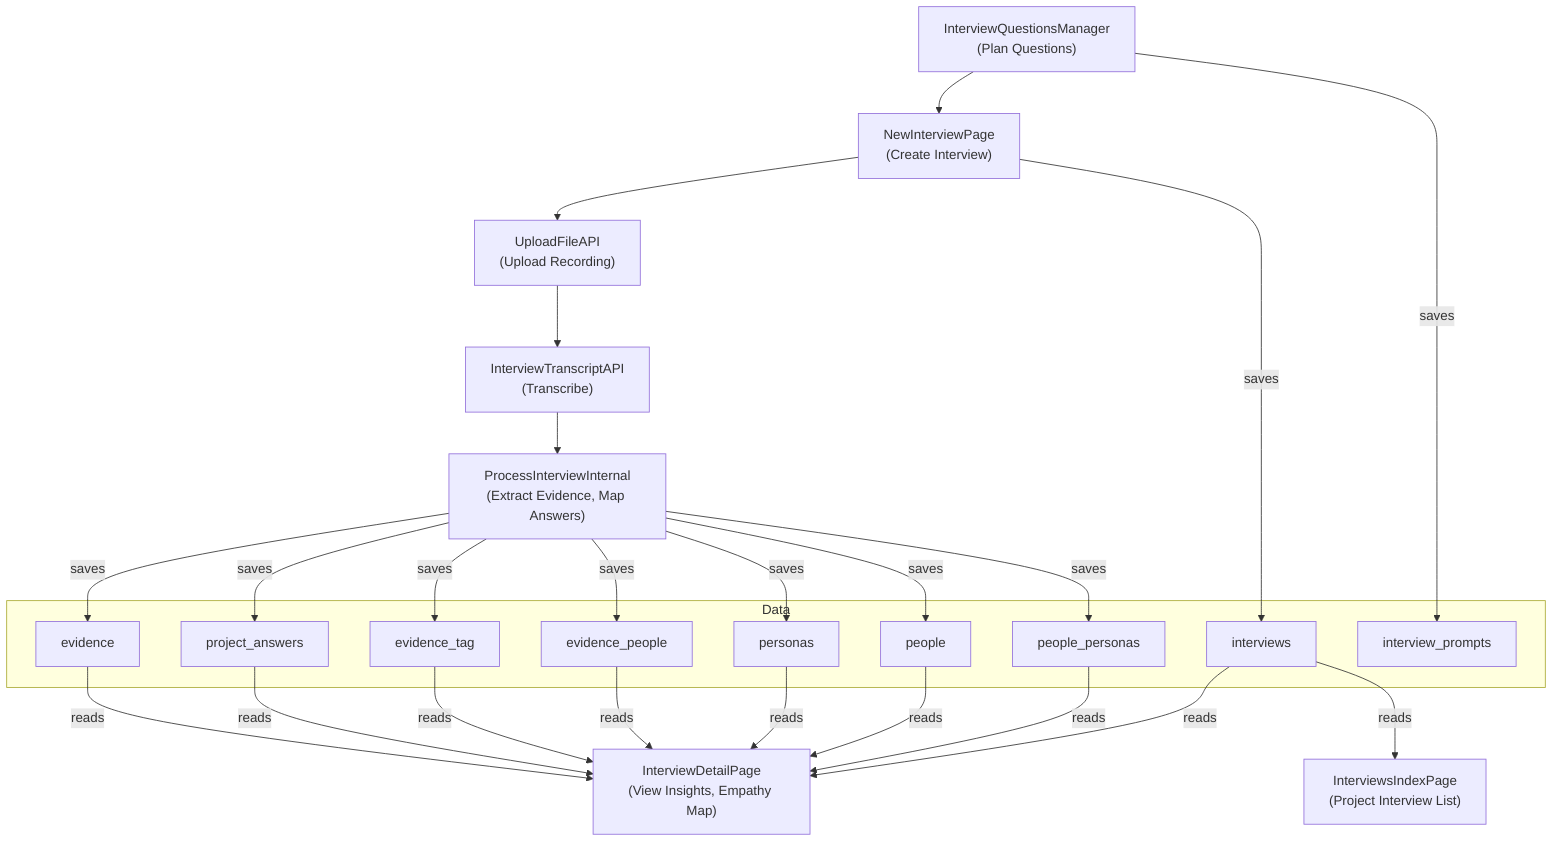 flowchart TD
  %% Pages / APIs / Services
  plan_mgr["InterviewQuestionsManager\n(Plan Questions)"] --> new_interview_page["NewInterviewPage\n(Create Interview)"]
  new_interview_page --> upload_file_api["UploadFileAPI\n(Upload Recording)"]
  upload_file_api --> transcript_api["InterviewTranscriptAPI\n(Transcribe)"]
  transcript_api --> process_svc["ProcessInterviewInternal\n(Extract Evidence, Map Answers)"]

  %% Data tables (unique IDs, grouped in subgraph)
  subgraph Data
    tbl_interviews["interviews"]
    tbl_interview_prompts["interview_prompts"]
    tbl_project_answers["project_answers"]
    tbl_evidence["evidence"]
    tbl_evidence_tag["evidence_tag"]
    tbl_evidence_people["evidence_people"]
    tbl_personas["personas"]
    tbl_people["people"]
    tbl_people_personas["people_personas"]
  end

  %% Writes from app/services to tables
  new_interview_page -- saves --> tbl_interviews
  plan_mgr -- saves --> tbl_interview_prompts
  process_svc -- saves --> tbl_evidence
  process_svc -- saves --> tbl_project_answers
  process_svc -- saves --> tbl_evidence_tag
  process_svc -- saves --> tbl_evidence_people
  process_svc -- saves --> tbl_personas
  process_svc -- saves --> tbl_people
  process_svc -- saves --> tbl_people_personas

  %% Detail & index pages (reads)
  interview_detail_page["InterviewDetailPage\n(View Insights, Empathy Map)"]
  interviews_index_page["InterviewsIndexPage\n(Project Interview List)"]

  %% Reads into detail page
  tbl_interviews -->|reads| interview_detail_page
  tbl_evidence -->|reads| interview_detail_page
  tbl_project_answers -->|reads| interview_detail_page
  tbl_evidence_tag -->|reads| interview_detail_page
  tbl_evidence_people -->|reads| interview_detail_page
  tbl_personas -->|reads| interview_detail_page
  tbl_people -->|reads| interview_detail_page
  tbl_people_personas -->|reads| interview_detail_page

  %% Index page reads
  tbl_interviews -->|reads| interviews_index_page
